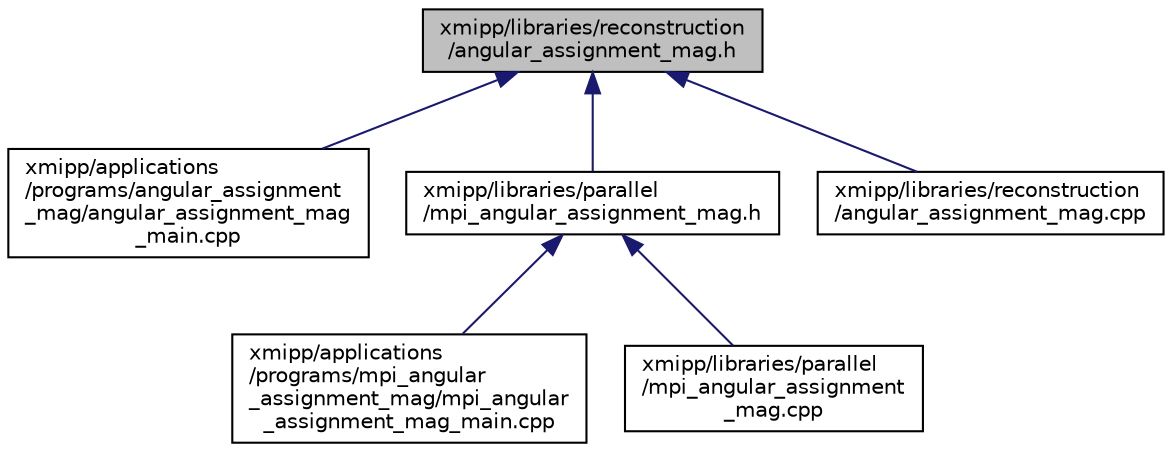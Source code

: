 digraph "xmipp/libraries/reconstruction/angular_assignment_mag.h"
{
  edge [fontname="Helvetica",fontsize="10",labelfontname="Helvetica",labelfontsize="10"];
  node [fontname="Helvetica",fontsize="10",shape=record];
  Node97 [label="xmipp/libraries/reconstruction\l/angular_assignment_mag.h",height=0.2,width=0.4,color="black", fillcolor="grey75", style="filled", fontcolor="black"];
  Node97 -> Node98 [dir="back",color="midnightblue",fontsize="10",style="solid",fontname="Helvetica"];
  Node98 [label="xmipp/applications\l/programs/angular_assignment\l_mag/angular_assignment_mag\l_main.cpp",height=0.2,width=0.4,color="black", fillcolor="white", style="filled",URL="$angular__assignment__mag__main_8cpp.html"];
  Node97 -> Node99 [dir="back",color="midnightblue",fontsize="10",style="solid",fontname="Helvetica"];
  Node99 [label="xmipp/libraries/parallel\l/mpi_angular_assignment_mag.h",height=0.2,width=0.4,color="black", fillcolor="white", style="filled",URL="$mpi__angular__assignment__mag_8h.html"];
  Node99 -> Node100 [dir="back",color="midnightblue",fontsize="10",style="solid",fontname="Helvetica"];
  Node100 [label="xmipp/applications\l/programs/mpi_angular\l_assignment_mag/mpi_angular\l_assignment_mag_main.cpp",height=0.2,width=0.4,color="black", fillcolor="white", style="filled",URL="$mpi__angular__assignment__mag__main_8cpp.html"];
  Node99 -> Node101 [dir="back",color="midnightblue",fontsize="10",style="solid",fontname="Helvetica"];
  Node101 [label="xmipp/libraries/parallel\l/mpi_angular_assignment\l_mag.cpp",height=0.2,width=0.4,color="black", fillcolor="white", style="filled",URL="$mpi__angular__assignment__mag_8cpp.html"];
  Node97 -> Node102 [dir="back",color="midnightblue",fontsize="10",style="solid",fontname="Helvetica"];
  Node102 [label="xmipp/libraries/reconstruction\l/angular_assignment_mag.cpp",height=0.2,width=0.4,color="black", fillcolor="white", style="filled",URL="$angular__assignment__mag_8cpp.html"];
}
